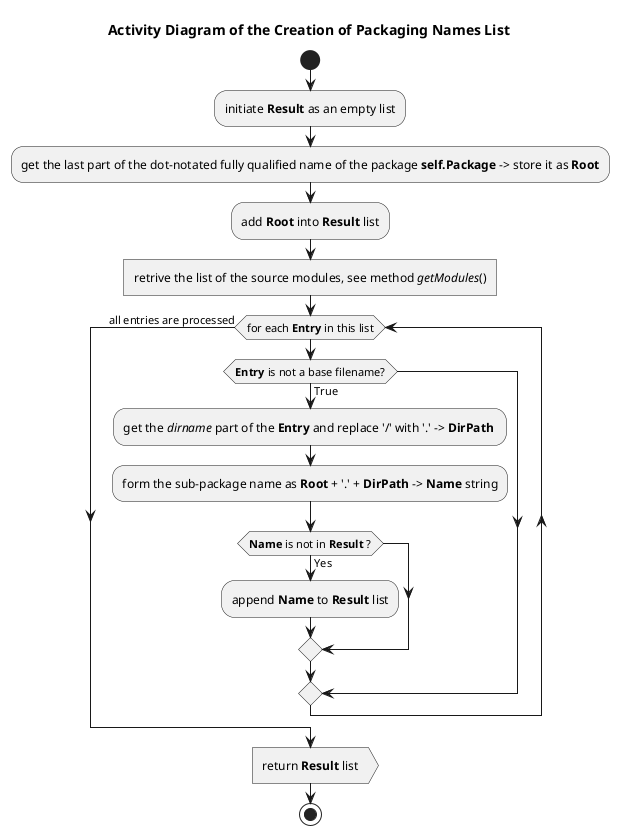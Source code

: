 @startuml get_packaging_names

title Activity Diagram of the Creation of Packaging Names List

start

:initiate <b>Result</b> as an empty list;

:get the last part of the dot-notated fully qualified name of the package <b>self.Package</b> -> store it as <b>Root</b>;

:add <b>Root</b> into <b>Result</b> list;

:retrive the list of the source modules, see method <i>getModules</i>()]

while (for each <b>Entry</b> in this list)
    if (<b>Entry</b> is not a base filename?) then (True)
        :get the <i>dirname</i> part of the <b>Entry</b> and replace '/' with '.' -> <b>DirPath</b> ;

        :form the sub-package name as <b>Root</b> + '.' + <b>DirPath</b> -> <b>Name</b> string;

        if (<b>Name</b> is not in <b>Result</b> ?) then (Yes)
            :append <b>Name</b> to <b>Result</b> list;
        endif
    endif
end while (all entries are processed)

:return <b>Result</b> list>

stop

@enduml